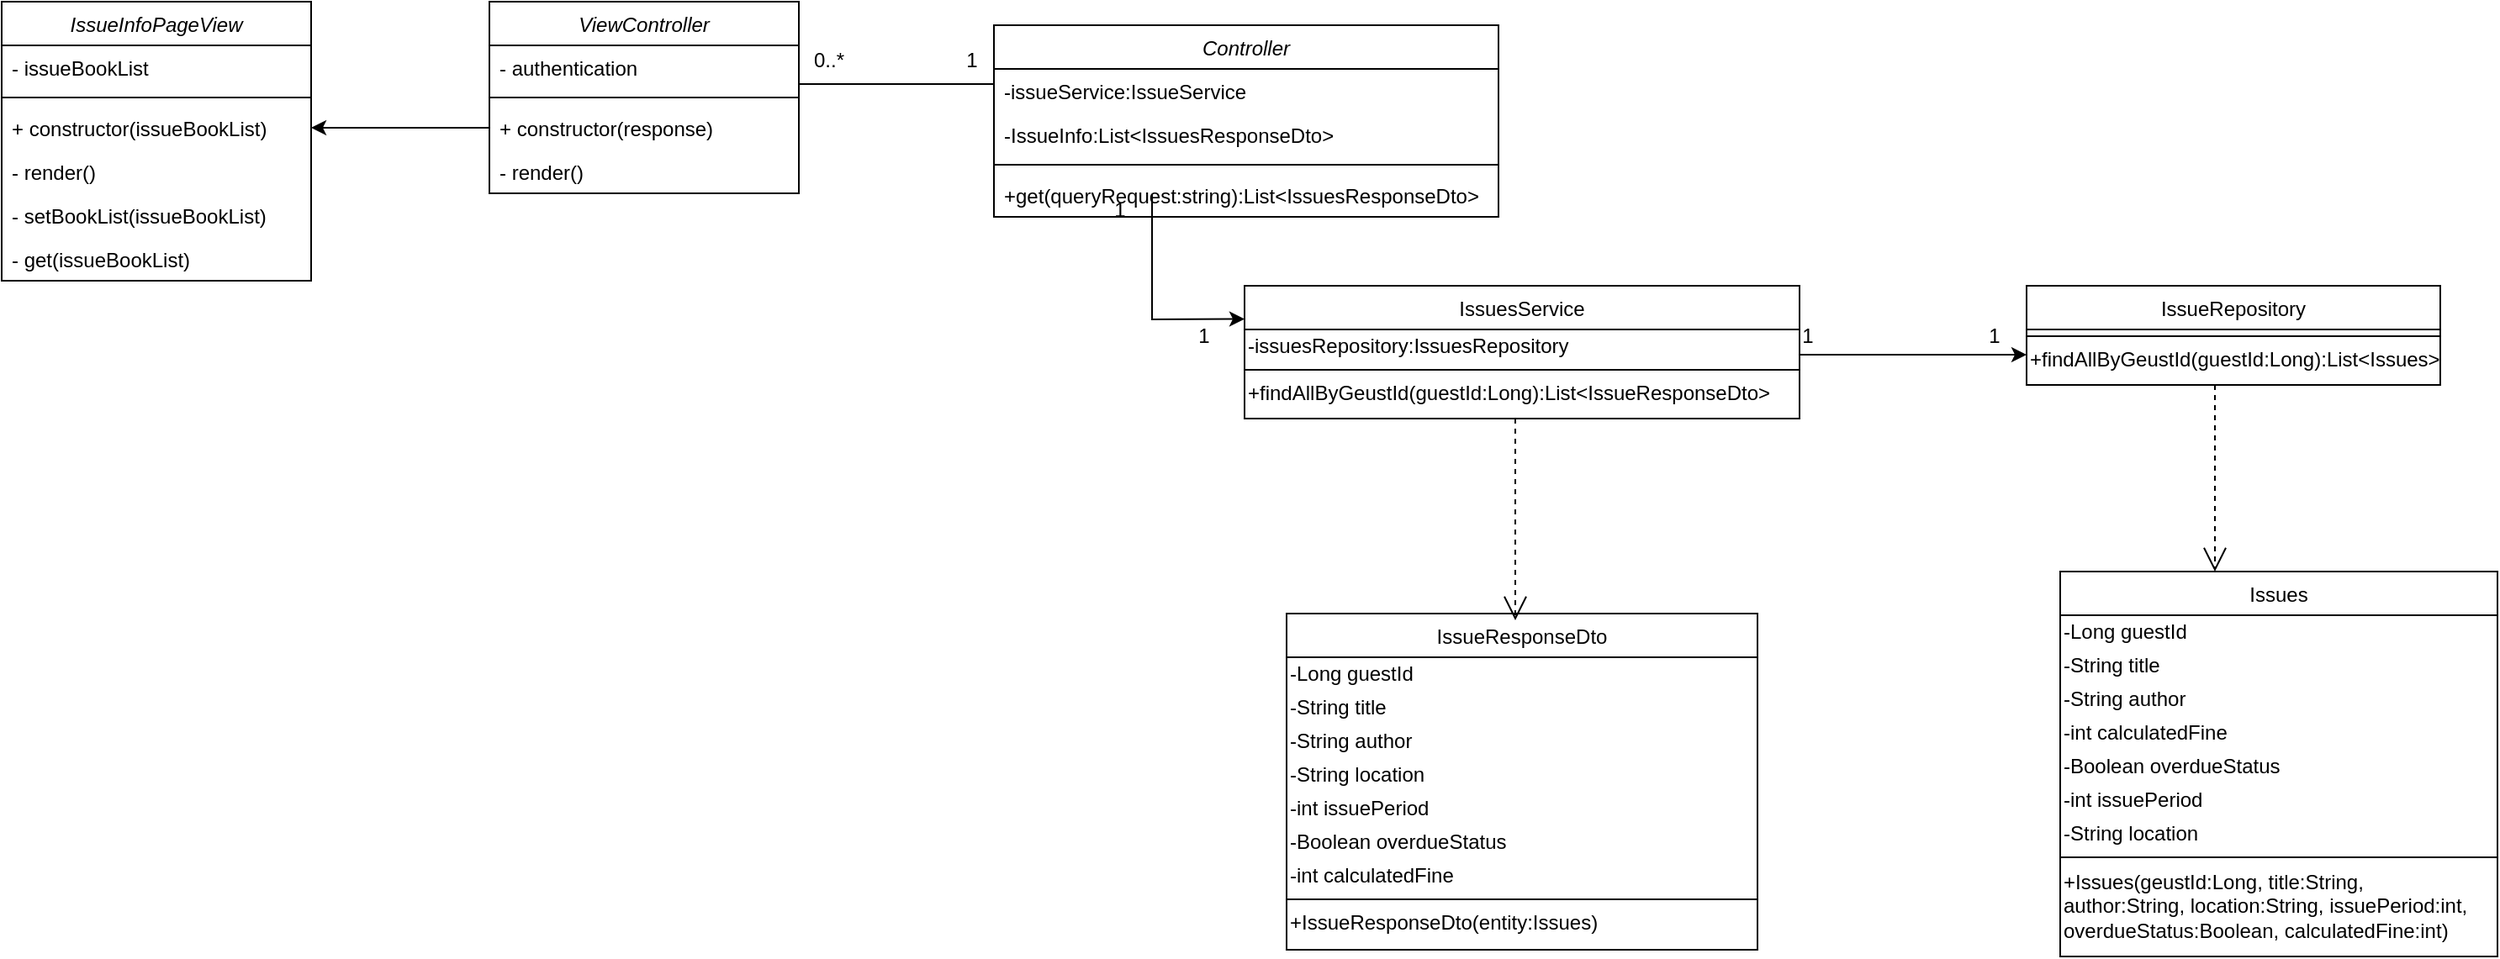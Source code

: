 <?xml version="1.0" encoding="UTF-8"?>
<mxfile version="14.6.12" type="google">
  <diagram id="C5RBs43oDa-KdzZeNtuy" name="Page-1">
    <mxGraphModel dx="3903" dy="794" grid="1" gridSize="10" guides="1" tooltips="1" connect="1" arrows="1" fold="1" page="1" pageScale="1" pageWidth="827" pageHeight="1169" math="0" shadow="0">
      <root>
        <mxCell id="WIyWlLk6GJQsqaUBKTNV-0" />
        <mxCell id="WIyWlLk6GJQsqaUBKTNV-1" parent="WIyWlLk6GJQsqaUBKTNV-0" />
        <mxCell id="1DBxbzMebl6FEYnaQOzT-3" value="Controller" style="swimlane;fontStyle=2;align=center;verticalAlign=top;childLayout=stackLayout;horizontal=1;startSize=26;horizontalStack=0;resizeParent=1;resizeLast=0;collapsible=1;marginBottom=0;rounded=0;shadow=0;strokeWidth=1;" parent="WIyWlLk6GJQsqaUBKTNV-1" vertex="1">
          <mxGeometry x="-1320" y="90" width="300" height="114" as="geometry">
            <mxRectangle x="230" y="140" width="160" height="26" as="alternateBounds" />
          </mxGeometry>
        </mxCell>
        <mxCell id="6YFj8Sn7V4J3rEWGGBN--41" value="-issueService:IssueService&#xa;" style="text;align=left;verticalAlign=top;spacingLeft=4;spacingRight=4;overflow=hidden;rotatable=0;points=[[0,0.5],[1,0.5]];portConstraint=eastwest;" parent="1DBxbzMebl6FEYnaQOzT-3" vertex="1">
          <mxGeometry y="26" width="300" height="26" as="geometry" />
        </mxCell>
        <mxCell id="1DBxbzMebl6FEYnaQOzT-4" value="-IssueInfo:List&lt;IssuesResponseDto&gt;&#xa;" style="text;align=left;verticalAlign=top;spacingLeft=4;spacingRight=4;overflow=hidden;rotatable=0;points=[[0,0.5],[1,0.5]];portConstraint=eastwest;" parent="1DBxbzMebl6FEYnaQOzT-3" vertex="1">
          <mxGeometry y="52" width="300" height="26" as="geometry" />
        </mxCell>
        <mxCell id="1DBxbzMebl6FEYnaQOzT-6" value="" style="line;html=1;strokeWidth=1;align=left;verticalAlign=middle;spacingTop=-1;spacingLeft=3;spacingRight=3;rotatable=0;labelPosition=right;points=[];portConstraint=eastwest;" parent="1DBxbzMebl6FEYnaQOzT-3" vertex="1">
          <mxGeometry y="78" width="300" height="10" as="geometry" />
        </mxCell>
        <mxCell id="1DBxbzMebl6FEYnaQOzT-7" value="+get(queryRequest:string):List&lt;IssuesResponseDto&gt;" style="text;align=left;verticalAlign=top;spacingLeft=4;spacingRight=4;overflow=hidden;rotatable=0;points=[[0,0.5],[1,0.5]];portConstraint=eastwest;" parent="1DBxbzMebl6FEYnaQOzT-3" vertex="1">
          <mxGeometry y="88" width="300" height="26" as="geometry" />
        </mxCell>
        <mxCell id="6YFj8Sn7V4J3rEWGGBN--1" value="" style="line;strokeWidth=1;fillColor=none;align=left;verticalAlign=middle;spacingTop=-1;spacingLeft=3;spacingRight=3;rotatable=0;labelPosition=right;points=[];portConstraint=eastwest;" parent="WIyWlLk6GJQsqaUBKTNV-1" vertex="1">
          <mxGeometry x="-1436" y="121" width="116" height="8" as="geometry" />
        </mxCell>
        <mxCell id="6YFj8Sn7V4J3rEWGGBN--2" value="1" style="text;html=1;strokeColor=none;fillColor=none;align=center;verticalAlign=middle;whiteSpace=wrap;rounded=0;" parent="WIyWlLk6GJQsqaUBKTNV-1" vertex="1">
          <mxGeometry x="-1343" y="101" width="20" height="20" as="geometry" />
        </mxCell>
        <mxCell id="6YFj8Sn7V4J3rEWGGBN--3" value="0..*" style="text;html=1;strokeColor=none;fillColor=none;align=center;verticalAlign=middle;whiteSpace=wrap;rounded=0;" parent="WIyWlLk6GJQsqaUBKTNV-1" vertex="1">
          <mxGeometry x="-1433" y="101" width="30" height="20" as="geometry" />
        </mxCell>
        <mxCell id="6YFj8Sn7V4J3rEWGGBN--4" value="IssueRepository" style="swimlane;fontStyle=0;align=center;verticalAlign=top;childLayout=stackLayout;horizontal=1;startSize=26;horizontalStack=0;resizeParent=1;resizeLast=0;collapsible=1;marginBottom=0;rounded=0;shadow=0;strokeWidth=1;" parent="WIyWlLk6GJQsqaUBKTNV-1" vertex="1">
          <mxGeometry x="-706" y="245" width="246" height="59" as="geometry">
            <mxRectangle x="340" y="380" width="170" height="26" as="alternateBounds" />
          </mxGeometry>
        </mxCell>
        <mxCell id="6YFj8Sn7V4J3rEWGGBN--5" value="" style="line;html=1;strokeWidth=1;align=left;verticalAlign=middle;spacingTop=-1;spacingLeft=3;spacingRight=3;rotatable=0;labelPosition=right;points=[];portConstraint=eastwest;" parent="6YFj8Sn7V4J3rEWGGBN--4" vertex="1">
          <mxGeometry y="26" width="246" height="8" as="geometry" />
        </mxCell>
        <mxCell id="6YFj8Sn7V4J3rEWGGBN--40" value="+findAllByGeustId(guestId:Long):List&amp;lt;Issues&amp;gt;" style="text;html=1;align=left;verticalAlign=middle;resizable=0;points=[];autosize=1;strokeColor=none;" parent="6YFj8Sn7V4J3rEWGGBN--4" vertex="1">
          <mxGeometry y="34" width="246" height="20" as="geometry" />
        </mxCell>
        <mxCell id="6YFj8Sn7V4J3rEWGGBN--6" value="" style="endArrow=classic;html=1;exitX=0.5;exitY=1;exitDx=0;exitDy=0;rounded=0;entryX=0;entryY=0.25;entryDx=0;entryDy=0;" parent="WIyWlLk6GJQsqaUBKTNV-1" target="6YFj8Sn7V4J3rEWGGBN--7" edge="1">
          <mxGeometry width="50" height="50" relative="1" as="geometry">
            <mxPoint x="-1226" y="191" as="sourcePoint" />
            <mxPoint x="-1101" y="404" as="targetPoint" />
            <Array as="points">
              <mxPoint x="-1226" y="265" />
            </Array>
          </mxGeometry>
        </mxCell>
        <mxCell id="6YFj8Sn7V4J3rEWGGBN--7" value="IssuesService" style="swimlane;fontStyle=0;align=center;verticalAlign=top;childLayout=stackLayout;horizontal=1;startSize=26;horizontalStack=0;resizeParent=1;resizeLast=0;collapsible=1;marginBottom=0;rounded=0;shadow=0;strokeWidth=1;" parent="WIyWlLk6GJQsqaUBKTNV-1" vertex="1">
          <mxGeometry x="-1171" y="245" width="330" height="79" as="geometry">
            <mxRectangle x="340" y="380" width="170" height="26" as="alternateBounds" />
          </mxGeometry>
        </mxCell>
        <mxCell id="6YFj8Sn7V4J3rEWGGBN--8" value="-issuesRepository:IssuesRepository" style="text;html=1;align=left;verticalAlign=middle;resizable=0;points=[];autosize=1;strokeColor=none;" parent="6YFj8Sn7V4J3rEWGGBN--7" vertex="1">
          <mxGeometry y="26" width="330" height="20" as="geometry" />
        </mxCell>
        <mxCell id="6YFj8Sn7V4J3rEWGGBN--9" value="" style="line;html=1;strokeWidth=1;align=left;verticalAlign=middle;spacingTop=-1;spacingLeft=3;spacingRight=3;rotatable=0;labelPosition=right;points=[];portConstraint=eastwest;" parent="6YFj8Sn7V4J3rEWGGBN--7" vertex="1">
          <mxGeometry y="46" width="330" height="8" as="geometry" />
        </mxCell>
        <mxCell id="6YFj8Sn7V4J3rEWGGBN--10" value="+findAllByGeustId(guestId:Long):List&amp;lt;IssueResponseDto&amp;gt;" style="text;html=1;align=left;verticalAlign=middle;resizable=0;points=[];autosize=1;strokeColor=none;" parent="6YFj8Sn7V4J3rEWGGBN--7" vertex="1">
          <mxGeometry y="54" width="330" height="20" as="geometry" />
        </mxCell>
        <mxCell id="6YFj8Sn7V4J3rEWGGBN--11" value="Issues" style="swimlane;fontStyle=0;align=center;verticalAlign=top;childLayout=stackLayout;horizontal=1;startSize=26;horizontalStack=0;resizeParent=1;resizeLast=0;collapsible=1;marginBottom=0;rounded=0;shadow=0;strokeWidth=1;" parent="WIyWlLk6GJQsqaUBKTNV-1" vertex="1">
          <mxGeometry x="-686" y="415" width="260" height="229" as="geometry">
            <mxRectangle x="340" y="380" width="170" height="26" as="alternateBounds" />
          </mxGeometry>
        </mxCell>
        <mxCell id="6YFj8Sn7V4J3rEWGGBN--12" value="-Long guestId" style="text;html=1;align=left;verticalAlign=middle;resizable=0;points=[];autosize=1;strokeColor=none;" parent="6YFj8Sn7V4J3rEWGGBN--11" vertex="1">
          <mxGeometry y="26" width="260" height="20" as="geometry" />
        </mxCell>
        <mxCell id="6YFj8Sn7V4J3rEWGGBN--13" value="-String title&lt;span style=&quot;color: rgba(0 , 0 , 0 , 0) ; font-family: monospace ; font-size: 0px&quot;&gt;%3CmxGraphModel%3E%3Croot%3E%3CmxCell%20id%3D%220%22%2F%3E%3CmxCell%20id%3D%221%22%20parent%3D%220%22%2F%3E%3CmxCell%20id%3D%222%22%20value%3D%22%2B%22%20style%3D%22text%3Bhtml%3D1%3Balign%3Dleft%3BverticalAlign%3Dmiddle%3Bresizable%3D0%3Bpoints%3D%5B%5D%3Bautosize%3D1%3BstrokeColor%3Dnone%3B%22%20vertex%3D%221%22%20parent%3D%221%22%3E%3CmxGeometry%20x%3D%22730%22%20y%3D%22296%22%20width%3D%22180%22%20height%3D%2220%22%20as%3D%22geometry%22%2F%3E%3C%2FmxCell%3E%3C%2Froot%3E%3C%2FmxGraphModel%3E&lt;/span&gt;" style="text;html=1;align=left;verticalAlign=middle;resizable=0;points=[];autosize=1;strokeColor=none;" parent="6YFj8Sn7V4J3rEWGGBN--11" vertex="1">
          <mxGeometry y="46" width="260" height="20" as="geometry" />
        </mxCell>
        <mxCell id="6YFj8Sn7V4J3rEWGGBN--14" value="-String author&lt;span style=&quot;color: rgba(0 , 0 , 0 , 0) ; font-family: monospace ; font-size: 0px&quot;&gt;%3CmxGraphModel%3E%3Croot%3E%3CmxCell%20id%3D%220%22%2F%3E%3CmxCell%20id%3D%221%22%20parent%3D%220%22%2F%3E%3CmxCell%20id%3D%222%22%20value%3D%22%2B%22%20style%3D%22text%3Bhtml%3D1%3Balign%3Dleft%3BverticalAlign%3Dmiddle%3Bresizable%3D0%3Bpoints%3D%5B%5D%3Bautosize%3D1%3BstrokeColor%3Dnone%3B%22%20vertex%3D%221%22%20parent%3D%221%22%3E%3CmxGeometry%20x%3D%22730%22%20y%3D%22296%22%20width%3D%22180%22%20height%3D%2220%22%20as%3D%22geometry%22%2F%3E%3C%2FmxCell%3E%3C%2Froot%3E%3C%2FmxGraphModel%3E&lt;/span&gt;" style="text;html=1;align=left;verticalAlign=middle;resizable=0;points=[];autosize=1;strokeColor=none;" parent="6YFj8Sn7V4J3rEWGGBN--11" vertex="1">
          <mxGeometry y="66" width="260" height="20" as="geometry" />
        </mxCell>
        <mxCell id="6YFj8Sn7V4J3rEWGGBN--15" value="-int calculatedFine&lt;span style=&quot;color: rgba(0 , 0 , 0 , 0) ; font-family: monospace ; font-size: 0px&quot;&gt;3CmxGraphModel%3E%3Croot%3E%3CmxCell%20id%3D%220%22%2F%3E%3CmxCell%20id%3D%221%22%20parent%3D%220%22%2F%3E%3CmxCell%20id%3D%222%22%20value%3D%22%2B%22%20style%3D%22text%3Bhtml%3D1%3Balign%3Dleft%3BverticalAlign%3Dmiddle%3Bresizable%3D0%3Bpoints%3D%5B%5D%3Bautosize%3D1%3BstrokeColor%3Dnone%3B%22%20vertex%3D%221%22%20parent%3D%221%22%3E%3CmxGeometry%20x%3D%22730%22%20y%3D%22296%22%20width%3D%22180%22%20height%3D%2220%22%20as%3D%22geometry%22%2F%3E%3C%2FmxCell%3E%3C%2Froot%3E%3C%2FmxGraphModel%3E&lt;/span&gt;" style="text;html=1;align=left;verticalAlign=middle;resizable=0;points=[];autosize=1;strokeColor=none;" parent="6YFj8Sn7V4J3rEWGGBN--11" vertex="1">
          <mxGeometry y="86" width="260" height="20" as="geometry" />
        </mxCell>
        <mxCell id="6YFj8Sn7V4J3rEWGGBN--16" value="-Boolean overdueStatus&lt;span style=&quot;color: rgba(0 , 0 , 0 , 0) ; font-family: monospace ; font-size: 0px&quot;&gt;%3CmxGraphModel%3E%3Croot%3E%3CmxCell%20id%3D%220%22%2F%3E%3CmxCell%20id%3D%221%22%20parent%3D%220%22%2F%3E%3CmxCell%20id%3D%222%22%20value%3D%22%2B%22%20style%3D%22text%3Bhtml%3D1%3Balign%3Dleft%3BverticalAlign%3Dmiddle%3Bresizable%3D0%3Bpoints%3D%5B%5D%3Bautosize%3D1%3BstrokeColor%3Dnone%3B%22%20vertex%3D%221%22%20parent%3D%221%22%3E%3CmxGeometry%20x%3D%22730%22%20y%3D%22296%22%20width%3D%22180%22%20height%3D%2220%22%20as%3D%22geometry%22%2F%3E%3C%2FmxCell%3E%3C%2Froot%3E%3C%2FmxGraphModel%3E&lt;/span&gt;" style="text;html=1;align=left;verticalAlign=middle;resizable=0;points=[];autosize=1;strokeColor=none;" parent="6YFj8Sn7V4J3rEWGGBN--11" vertex="1">
          <mxGeometry y="106" width="260" height="20" as="geometry" />
        </mxCell>
        <mxCell id="6YFj8Sn7V4J3rEWGGBN--17" value="-int issuePeriod&lt;span style=&quot;color: rgba(0 , 0 , 0 , 0) ; font-family: monospace ; font-size: 0px&quot;&gt;mxGraphModel%3E%3Croot%3E%3CmxCell%20id%3D%220%22%2F%3E%3CmxCell%20id%3D%221%22%20parent%3D%220%22%2F%3E%3CmxCell%20id%3D%222%22%20value%3D%22%2B%22%20style%3D%22text%3Bhtml%3D1%3Balign%3Dleft%3BverticalAlign%3Dmiddle%3Bresizable%3D0%3Bpoints%3D%5B%5D%3Bautosize%3D1%3BstrokeColor%3Dnone%3B%22%20vertex%3D%221%22%20parent%3D%221%22%3E%3CmxGeometry%20x%3D%22730%22%20y%3D%22296%22%20width%3D%22180%22%20height%3D%2220%22%20as%3D%22geometry%22%2F%3E%3C%2FmxCell%3E%3C%2Froot%3E%3C%2FmxGraphModel&lt;/span&gt;" style="text;html=1;align=left;verticalAlign=middle;resizable=0;points=[];autosize=1;strokeColor=none;" parent="6YFj8Sn7V4J3rEWGGBN--11" vertex="1">
          <mxGeometry y="126" width="260" height="20" as="geometry" />
        </mxCell>
        <mxCell id="6YFj8Sn7V4J3rEWGGBN--18" value="-String location&lt;span style=&quot;color: rgba(0 , 0 , 0 , 0) ; font-family: monospace ; font-size: 0px&quot;&gt;%3E%3Croot%3E%3CmxCell%20id%3D%220%22%2F%3E%3CmxCell%20id%3D%221%22%20parent%3D%220%22%2F%3E%3CmxCell%20id%3D%222%22%20value%3D%22%2B%22%20style%3D%22text%3Bhtml%3D1%3Balign%3Dleft%3BverticalAlign%3Dmiddle%3Bresizable%3D0%3Bpoints%3D%5B%5D%3Bautosize%3D1%3BstrokeColor%3Dnone%3B%22%20vertex%3D%221%22%20parent%3D%221%22%3E%3CmxGeometry%20x%3D%22730%22%20y%3D%22296%22%20width%3D%22180%22%20height%3D%2220%22%20as%3D%22geometry%22%2F%3E%3C%2FmxCell%3E%3C%2Froot%3E%3C%2FmxGraphModel&lt;/span&gt;" style="text;html=1;align=left;verticalAlign=middle;resizable=0;points=[];autosize=1;strokeColor=none;" parent="6YFj8Sn7V4J3rEWGGBN--11" vertex="1">
          <mxGeometry y="146" width="260" height="20" as="geometry" />
        </mxCell>
        <mxCell id="6YFj8Sn7V4J3rEWGGBN--19" value="" style="line;html=1;strokeWidth=1;align=left;verticalAlign=middle;spacingTop=-1;spacingLeft=3;spacingRight=3;rotatable=0;labelPosition=right;points=[];portConstraint=eastwest;" parent="6YFj8Sn7V4J3rEWGGBN--11" vertex="1">
          <mxGeometry y="166" width="260" height="8" as="geometry" />
        </mxCell>
        <mxCell id="6YFj8Sn7V4J3rEWGGBN--20" value="+Issues(geustId:Long, title:String,&lt;br&gt;author:String, location:String, issuePeriod:int,&lt;br&gt;overdueStatus:Boolean, calculatedFine:int)" style="text;html=1;align=left;verticalAlign=middle;resizable=0;points=[];autosize=1;strokeColor=none;" parent="6YFj8Sn7V4J3rEWGGBN--11" vertex="1">
          <mxGeometry y="174" width="260" height="50" as="geometry" />
        </mxCell>
        <mxCell id="6YFj8Sn7V4J3rEWGGBN--21" value="IssueResponseDto" style="swimlane;fontStyle=0;align=center;verticalAlign=top;childLayout=stackLayout;horizontal=1;startSize=26;horizontalStack=0;resizeParent=1;resizeLast=0;collapsible=1;marginBottom=0;rounded=0;shadow=0;strokeWidth=1;" parent="WIyWlLk6GJQsqaUBKTNV-1" vertex="1">
          <mxGeometry x="-1146" y="440" width="280" height="200" as="geometry">
            <mxRectangle x="340" y="380" width="170" height="26" as="alternateBounds" />
          </mxGeometry>
        </mxCell>
        <mxCell id="6YFj8Sn7V4J3rEWGGBN--22" value="-Long guestId" style="text;html=1;align=left;verticalAlign=middle;resizable=0;points=[];autosize=1;strokeColor=none;" parent="6YFj8Sn7V4J3rEWGGBN--21" vertex="1">
          <mxGeometry y="26" width="280" height="20" as="geometry" />
        </mxCell>
        <mxCell id="6YFj8Sn7V4J3rEWGGBN--23" value="-String title&lt;span style=&quot;color: rgba(0 , 0 , 0 , 0) ; font-family: monospace ; font-size: 0px&quot;&gt;%3CmxGraphModel%3E%3Croot%3E%3CmxCell%20id%3D%220%22%2F%3E%3CmxCell%20id%3D%221%22%20parent%3D%220%22%2F%3E%3CmxCell%20id%3D%222%22%20value%3D%22%2B%22%20style%3D%22text%3Bhtml%3D1%3Balign%3Dleft%3BverticalAlign%3Dmiddle%3Bresizable%3D0%3Bpoints%3D%5B%5D%3Bautosize%3D1%3BstrokeColor%3Dnone%3B%22%20vertex%3D%221%22%20parent%3D%221%22%3E%3CmxGeometry%20x%3D%22730%22%20y%3D%22296%22%20width%3D%22180%22%20height%3D%2220%22%20as%3D%22geometry%22%2F%3E%3C%2FmxCell%3E%3C%2Froot%3E%3C%2FmxGraphModel%3E&lt;/span&gt;" style="text;html=1;align=left;verticalAlign=middle;resizable=0;points=[];autosize=1;strokeColor=none;" parent="6YFj8Sn7V4J3rEWGGBN--21" vertex="1">
          <mxGeometry y="46" width="280" height="20" as="geometry" />
        </mxCell>
        <mxCell id="6YFj8Sn7V4J3rEWGGBN--24" value="-String author&lt;span style=&quot;color: rgba(0 , 0 , 0 , 0) ; font-family: monospace ; font-size: 0px&quot;&gt;%3CmxGraphModel%3E%3Croot%3E%3CmxCell%20id%3D%220%22%2F%3E%3CmxCell%20id%3D%221%22%20parent%3D%220%22%2F%3E%3CmxCell%20id%3D%222%22%20value%3D%22%2B%22%20style%3D%22text%3Bhtml%3D1%3Balign%3Dleft%3BverticalAlign%3Dmiddle%3Bresizable%3D0%3Bpoints%3D%5B%5D%3Bautosize%3D1%3BstrokeColor%3Dnone%3B%22%20vertex%3D%221%22%20parent%3D%221%22%3E%3CmxGeometry%20x%3D%22730%22%20y%3D%22296%22%20width%3D%22180%22%20height%3D%2220%22%20as%3D%22geometry%22%2F%3E%3C%2FmxCell%3E%3C%2Froot%3E%3C%2FmxGraphModel%3E&lt;/span&gt;" style="text;html=1;align=left;verticalAlign=middle;resizable=0;points=[];autosize=1;strokeColor=none;" parent="6YFj8Sn7V4J3rEWGGBN--21" vertex="1">
          <mxGeometry y="66" width="280" height="20" as="geometry" />
        </mxCell>
        <mxCell id="6YFj8Sn7V4J3rEWGGBN--25" value="-String location&lt;span style=&quot;color: rgba(0 , 0 , 0 , 0) ; font-family: monospace ; font-size: 0px&quot;&gt;%3E%3Croot%3E%3CmxCell%20id%3D%220%22%2F%3E%3CmxCell%20id%3D%221%22%20parent%3D%220%22%2F%3E%3CmxCell%20id%3D%222%22%20value%3D%22%2B%22%20style%3D%22text%3Bhtml%3D1%3Balign%3Dleft%3BverticalAlign%3Dmiddle%3Bresizable%3D0%3Bpoints%3D%5B%5D%3Bautosize%3D1%3BstrokeColor%3Dnone%3B%22%20vertex%3D%221%22%20parent%3D%221%22%3E%3CmxGeometry%20x%3D%22730%22%20y%3D%22296%22%20width%3D%22180%22%20height%3D%2220%22%20as%3D%22geometry%22%2F%3E%3C%2FmxCell%3E%3C%2Froot%3E%3C%2FmxGraphModel&lt;/span&gt;" style="text;html=1;align=left;verticalAlign=middle;resizable=0;points=[];autosize=1;strokeColor=none;" parent="6YFj8Sn7V4J3rEWGGBN--21" vertex="1">
          <mxGeometry y="86" width="280" height="20" as="geometry" />
        </mxCell>
        <mxCell id="6YFj8Sn7V4J3rEWGGBN--26" value="-int issuePeriod&lt;span style=&quot;color: rgba(0 , 0 , 0 , 0) ; font-family: monospace ; font-size: 0px&quot;&gt;mxGraphModel%3E%3Croot%3E%3CmxCell%20id%3D%220%22%2F%3E%3CmxCell%20id%3D%221%22%20parent%3D%220%22%2F%3E%3CmxCell%20id%3D%222%22%20value%3D%22%2B%22%20style%3D%22text%3Bhtml%3D1%3Balign%3Dleft%3BverticalAlign%3Dmiddle%3Bresizable%3D0%3Bpoints%3D%5B%5D%3Bautosize%3D1%3BstrokeColor%3Dnone%3B%22%20vertex%3D%221%22%20parent%3D%221%22%3E%3CmxGeometry%20x%3D%22730%22%20y%3D%22296%22%20width%3D%22180%22%20height%3D%2220%22%20as%3D%22geometry%22%2F%3E%3C%2FmxCell%3E%3C%2Froot%3E%3C%2FmxGraphModel&lt;/span&gt;" style="text;html=1;align=left;verticalAlign=middle;resizable=0;points=[];autosize=1;strokeColor=none;" parent="6YFj8Sn7V4J3rEWGGBN--21" vertex="1">
          <mxGeometry y="106" width="280" height="20" as="geometry" />
        </mxCell>
        <mxCell id="6YFj8Sn7V4J3rEWGGBN--27" value="-Boolean overdueStatus&lt;span style=&quot;color: rgba(0 , 0 , 0 , 0) ; font-family: monospace ; font-size: 0px&quot;&gt;%3CmxGraphModel%3E%3Croot%3E%3CmxCell%20id%3D%220%22%2F%3E%3CmxCell%20id%3D%221%22%20parent%3D%220%22%2F%3E%3CmxCell%20id%3D%222%22%20value%3D%22%2B%22%20style%3D%22text%3Bhtml%3D1%3Balign%3Dleft%3BverticalAlign%3Dmiddle%3Bresizable%3D0%3Bpoints%3D%5B%5D%3Bautosize%3D1%3BstrokeColor%3Dnone%3B%22%20vertex%3D%221%22%20parent%3D%221%22%3E%3CmxGeometry%20x%3D%22730%22%20y%3D%22296%22%20width%3D%22180%22%20height%3D%2220%22%20as%3D%22geometry%22%2F%3E%3C%2FmxCell%3E%3C%2Froot%3E%3C%2FmxGraphModel%3E&lt;/span&gt;" style="text;html=1;align=left;verticalAlign=middle;resizable=0;points=[];autosize=1;strokeColor=none;" parent="6YFj8Sn7V4J3rEWGGBN--21" vertex="1">
          <mxGeometry y="126" width="280" height="20" as="geometry" />
        </mxCell>
        <mxCell id="6YFj8Sn7V4J3rEWGGBN--28" value="-int calculatedFine&lt;span style=&quot;color: rgba(0 , 0 , 0 , 0) ; font-family: monospace ; font-size: 0px&quot;&gt;3CmxGraphModel%3E%3Croot%3E%3CmxCell%20id%3D%220%22%2F%3E%3CmxCell%20id%3D%221%22%20parent%3D%220%22%2F%3E%3CmxCell%20id%3D%222%22%20value%3D%22%2B%22%20style%3D%22text%3Bhtml%3D1%3Balign%3Dleft%3BverticalAlign%3Dmiddle%3Bresizable%3D0%3Bpoints%3D%5B%5D%3Bautosize%3D1%3BstrokeColor%3Dnone%3B%22%20vertex%3D%221%22%20parent%3D%221%22%3E%3CmxGeometry%20x%3D%22730%22%20y%3D%22296%22%20width%3D%22180%22%20height%3D%2220%22%20as%3D%22geometry%22%2F%3E%3C%2FmxCell%3E%3C%2Froot%3E%3C%2FmxGraphModel%3E&lt;/span&gt;" style="text;html=1;align=left;verticalAlign=middle;resizable=0;points=[];autosize=1;strokeColor=none;" parent="6YFj8Sn7V4J3rEWGGBN--21" vertex="1">
          <mxGeometry y="146" width="280" height="20" as="geometry" />
        </mxCell>
        <mxCell id="6YFj8Sn7V4J3rEWGGBN--29" value="" style="line;html=1;strokeWidth=1;align=left;verticalAlign=middle;spacingTop=-1;spacingLeft=3;spacingRight=3;rotatable=0;labelPosition=right;points=[];portConstraint=eastwest;" parent="6YFj8Sn7V4J3rEWGGBN--21" vertex="1">
          <mxGeometry y="166" width="280" height="8" as="geometry" />
        </mxCell>
        <mxCell id="6YFj8Sn7V4J3rEWGGBN--39" value="+IssueResponseDto(entity:Issues)" style="text;html=1;align=left;verticalAlign=middle;resizable=0;points=[];autosize=1;strokeColor=none;" parent="6YFj8Sn7V4J3rEWGGBN--21" vertex="1">
          <mxGeometry y="174" width="280" height="20" as="geometry" />
        </mxCell>
        <mxCell id="6YFj8Sn7V4J3rEWGGBN--32" value="" style="endArrow=open;endSize=12;dashed=1;html=1;rounded=0;" parent="WIyWlLk6GJQsqaUBKTNV-1" edge="1">
          <mxGeometry x="-1" y="-106" width="160" relative="1" as="geometry">
            <mxPoint x="-1010" y="324" as="sourcePoint" />
            <mxPoint x="-1010" y="444" as="targetPoint" />
            <Array as="points" />
            <mxPoint x="-10" y="-22" as="offset" />
          </mxGeometry>
        </mxCell>
        <mxCell id="6YFj8Sn7V4J3rEWGGBN--33" value="" style="endArrow=open;endSize=12;dashed=1;html=1;rounded=0;" parent="WIyWlLk6GJQsqaUBKTNV-1" edge="1">
          <mxGeometry x="-1" y="-106" width="160" relative="1" as="geometry">
            <mxPoint x="-594" y="304" as="sourcePoint" />
            <mxPoint x="-594" y="415" as="targetPoint" />
            <Array as="points" />
            <mxPoint x="-10" y="-22" as="offset" />
          </mxGeometry>
        </mxCell>
        <mxCell id="6YFj8Sn7V4J3rEWGGBN--34" value="" style="endArrow=classic;html=1;exitX=1;exitY=0.75;exitDx=0;exitDy=0;rounded=0;exitPerimeter=0;entryX=0;entryY=0.35;entryDx=0;entryDy=0;entryPerimeter=0;" parent="WIyWlLk6GJQsqaUBKTNV-1" source="6YFj8Sn7V4J3rEWGGBN--8" edge="1">
          <mxGeometry width="50" height="50" relative="1" as="geometry">
            <mxPoint x="-811" y="275" as="sourcePoint" />
            <mxPoint x="-706" y="286" as="targetPoint" />
            <Array as="points" />
          </mxGeometry>
        </mxCell>
        <mxCell id="6YFj8Sn7V4J3rEWGGBN--35" value="1" style="text;html=1;strokeColor=none;fillColor=none;align=center;verticalAlign=middle;whiteSpace=wrap;rounded=0;" parent="WIyWlLk6GJQsqaUBKTNV-1" vertex="1">
          <mxGeometry x="-1260" y="190" width="30" height="20" as="geometry" />
        </mxCell>
        <mxCell id="6YFj8Sn7V4J3rEWGGBN--36" value="1" style="text;html=1;strokeColor=none;fillColor=none;align=center;verticalAlign=middle;whiteSpace=wrap;rounded=0;" parent="WIyWlLk6GJQsqaUBKTNV-1" vertex="1">
          <mxGeometry x="-1210" y="264.5" width="30" height="20" as="geometry" />
        </mxCell>
        <mxCell id="6YFj8Sn7V4J3rEWGGBN--37" value="1" style="text;html=1;strokeColor=none;fillColor=none;align=center;verticalAlign=middle;whiteSpace=wrap;rounded=0;" parent="WIyWlLk6GJQsqaUBKTNV-1" vertex="1">
          <mxGeometry x="-851" y="264.5" width="30" height="20" as="geometry" />
        </mxCell>
        <mxCell id="6YFj8Sn7V4J3rEWGGBN--38" value="1" style="text;html=1;strokeColor=none;fillColor=none;align=center;verticalAlign=middle;whiteSpace=wrap;rounded=0;" parent="WIyWlLk6GJQsqaUBKTNV-1" vertex="1">
          <mxGeometry x="-740" y="264.5" width="30" height="20" as="geometry" />
        </mxCell>
        <mxCell id="GGblhygRaLxZIakyVE5r-1" value="ViewController" style="swimlane;fontStyle=2;align=center;verticalAlign=top;childLayout=stackLayout;horizontal=1;startSize=26;horizontalStack=0;resizeParent=1;resizeLast=0;collapsible=1;marginBottom=0;rounded=0;shadow=0;strokeWidth=1;" parent="WIyWlLk6GJQsqaUBKTNV-1" vertex="1">
          <mxGeometry x="-1620" y="76" width="184" height="114" as="geometry">
            <mxRectangle x="230" y="140" width="160" height="26" as="alternateBounds" />
          </mxGeometry>
        </mxCell>
        <mxCell id="GGblhygRaLxZIakyVE5r-2" value="- authentication" style="text;align=left;verticalAlign=top;spacingLeft=4;spacingRight=4;overflow=hidden;rotatable=0;points=[[0,0.5],[1,0.5]];portConstraint=eastwest;" parent="GGblhygRaLxZIakyVE5r-1" vertex="1">
          <mxGeometry y="26" width="184" height="26" as="geometry" />
        </mxCell>
        <mxCell id="GGblhygRaLxZIakyVE5r-3" value="" style="line;html=1;strokeWidth=1;align=left;verticalAlign=middle;spacingTop=-1;spacingLeft=3;spacingRight=3;rotatable=0;labelPosition=right;points=[];portConstraint=eastwest;" parent="GGblhygRaLxZIakyVE5r-1" vertex="1">
          <mxGeometry y="52" width="184" height="10" as="geometry" />
        </mxCell>
        <mxCell id="GGblhygRaLxZIakyVE5r-4" value="+ constructor(response)" style="text;align=left;verticalAlign=top;spacingLeft=4;spacingRight=4;overflow=hidden;rotatable=0;points=[[0,0.5],[1,0.5]];portConstraint=eastwest;" parent="GGblhygRaLxZIakyVE5r-1" vertex="1">
          <mxGeometry y="62" width="184" height="26" as="geometry" />
        </mxCell>
        <mxCell id="GGblhygRaLxZIakyVE5r-5" value="- render()" style="text;align=left;verticalAlign=top;spacingLeft=4;spacingRight=4;overflow=hidden;rotatable=0;points=[[0,0.5],[1,0.5]];portConstraint=eastwest;" parent="GGblhygRaLxZIakyVE5r-1" vertex="1">
          <mxGeometry y="88" width="184" height="26" as="geometry" />
        </mxCell>
        <mxCell id="GGblhygRaLxZIakyVE5r-6" value="IssueInfoPageView" style="swimlane;fontStyle=2;align=center;verticalAlign=top;childLayout=stackLayout;horizontal=1;startSize=26;horizontalStack=0;resizeParent=1;resizeLast=0;collapsible=1;marginBottom=0;rounded=0;shadow=0;strokeWidth=1;" parent="WIyWlLk6GJQsqaUBKTNV-1" vertex="1">
          <mxGeometry x="-1910" y="76" width="184" height="166" as="geometry">
            <mxRectangle x="230" y="140" width="160" height="26" as="alternateBounds" />
          </mxGeometry>
        </mxCell>
        <mxCell id="GGblhygRaLxZIakyVE5r-7" value="- issueBookList" style="text;align=left;verticalAlign=top;spacingLeft=4;spacingRight=4;overflow=hidden;rotatable=0;points=[[0,0.5],[1,0.5]];portConstraint=eastwest;" parent="GGblhygRaLxZIakyVE5r-6" vertex="1">
          <mxGeometry y="26" width="184" height="26" as="geometry" />
        </mxCell>
        <mxCell id="GGblhygRaLxZIakyVE5r-8" value="" style="line;html=1;strokeWidth=1;align=left;verticalAlign=middle;spacingTop=-1;spacingLeft=3;spacingRight=3;rotatable=0;labelPosition=right;points=[];portConstraint=eastwest;" parent="GGblhygRaLxZIakyVE5r-6" vertex="1">
          <mxGeometry y="52" width="184" height="10" as="geometry" />
        </mxCell>
        <mxCell id="GGblhygRaLxZIakyVE5r-9" value="+ constructor(issueBookList)" style="text;align=left;verticalAlign=top;spacingLeft=4;spacingRight=4;overflow=hidden;rotatable=0;points=[[0,0.5],[1,0.5]];portConstraint=eastwest;" parent="GGblhygRaLxZIakyVE5r-6" vertex="1">
          <mxGeometry y="62" width="184" height="26" as="geometry" />
        </mxCell>
        <mxCell id="GGblhygRaLxZIakyVE5r-10" value="- render()" style="text;align=left;verticalAlign=top;spacingLeft=4;spacingRight=4;overflow=hidden;rotatable=0;points=[[0,0.5],[1,0.5]];portConstraint=eastwest;" parent="GGblhygRaLxZIakyVE5r-6" vertex="1">
          <mxGeometry y="88" width="184" height="26" as="geometry" />
        </mxCell>
        <mxCell id="GGblhygRaLxZIakyVE5r-11" value="- setBookList(issueBookList)" style="text;align=left;verticalAlign=top;spacingLeft=4;spacingRight=4;overflow=hidden;rotatable=0;points=[[0,0.5],[1,0.5]];portConstraint=eastwest;" parent="GGblhygRaLxZIakyVE5r-6" vertex="1">
          <mxGeometry y="114" width="184" height="26" as="geometry" />
        </mxCell>
        <mxCell id="GGblhygRaLxZIakyVE5r-12" value="- get(issueBookList)" style="text;align=left;verticalAlign=top;spacingLeft=4;spacingRight=4;overflow=hidden;rotatable=0;points=[[0,0.5],[1,0.5]];portConstraint=eastwest;" parent="GGblhygRaLxZIakyVE5r-6" vertex="1">
          <mxGeometry y="140" width="184" height="26" as="geometry" />
        </mxCell>
        <mxCell id="GGblhygRaLxZIakyVE5r-19" style="edgeStyle=orthogonalEdgeStyle;rounded=0;orthogonalLoop=1;jettySize=auto;html=1;entryX=1;entryY=0.5;entryDx=0;entryDy=0;" parent="WIyWlLk6GJQsqaUBKTNV-1" source="GGblhygRaLxZIakyVE5r-4" target="GGblhygRaLxZIakyVE5r-9" edge="1">
          <mxGeometry relative="1" as="geometry" />
        </mxCell>
      </root>
    </mxGraphModel>
  </diagram>
</mxfile>
